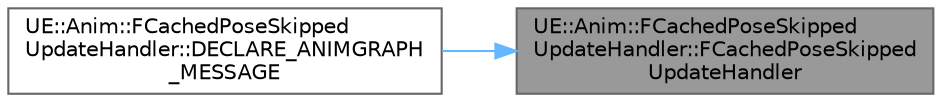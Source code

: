 digraph "UE::Anim::FCachedPoseSkippedUpdateHandler::FCachedPoseSkippedUpdateHandler"
{
 // INTERACTIVE_SVG=YES
 // LATEX_PDF_SIZE
  bgcolor="transparent";
  edge [fontname=Helvetica,fontsize=10,labelfontname=Helvetica,labelfontsize=10];
  node [fontname=Helvetica,fontsize=10,shape=box,height=0.2,width=0.4];
  rankdir="RL";
  Node1 [id="Node000001",label="UE::Anim::FCachedPoseSkipped\lUpdateHandler::FCachedPoseSkipped\lUpdateHandler",height=0.2,width=0.4,color="gray40", fillcolor="grey60", style="filled", fontcolor="black",tooltip=" "];
  Node1 -> Node2 [id="edge1_Node000001_Node000002",dir="back",color="steelblue1",style="solid",tooltip=" "];
  Node2 [id="Node000002",label="UE::Anim::FCachedPoseSkipped\lUpdateHandler::DECLARE_ANIMGRAPH\l_MESSAGE",height=0.2,width=0.4,color="grey40", fillcolor="white", style="filled",URL="$df/d5b/classUE_1_1Anim_1_1FCachedPoseSkippedUpdateHandler.html#ac57019236f6bd5fd2dbb95414aa91aff",tooltip=" "];
}
